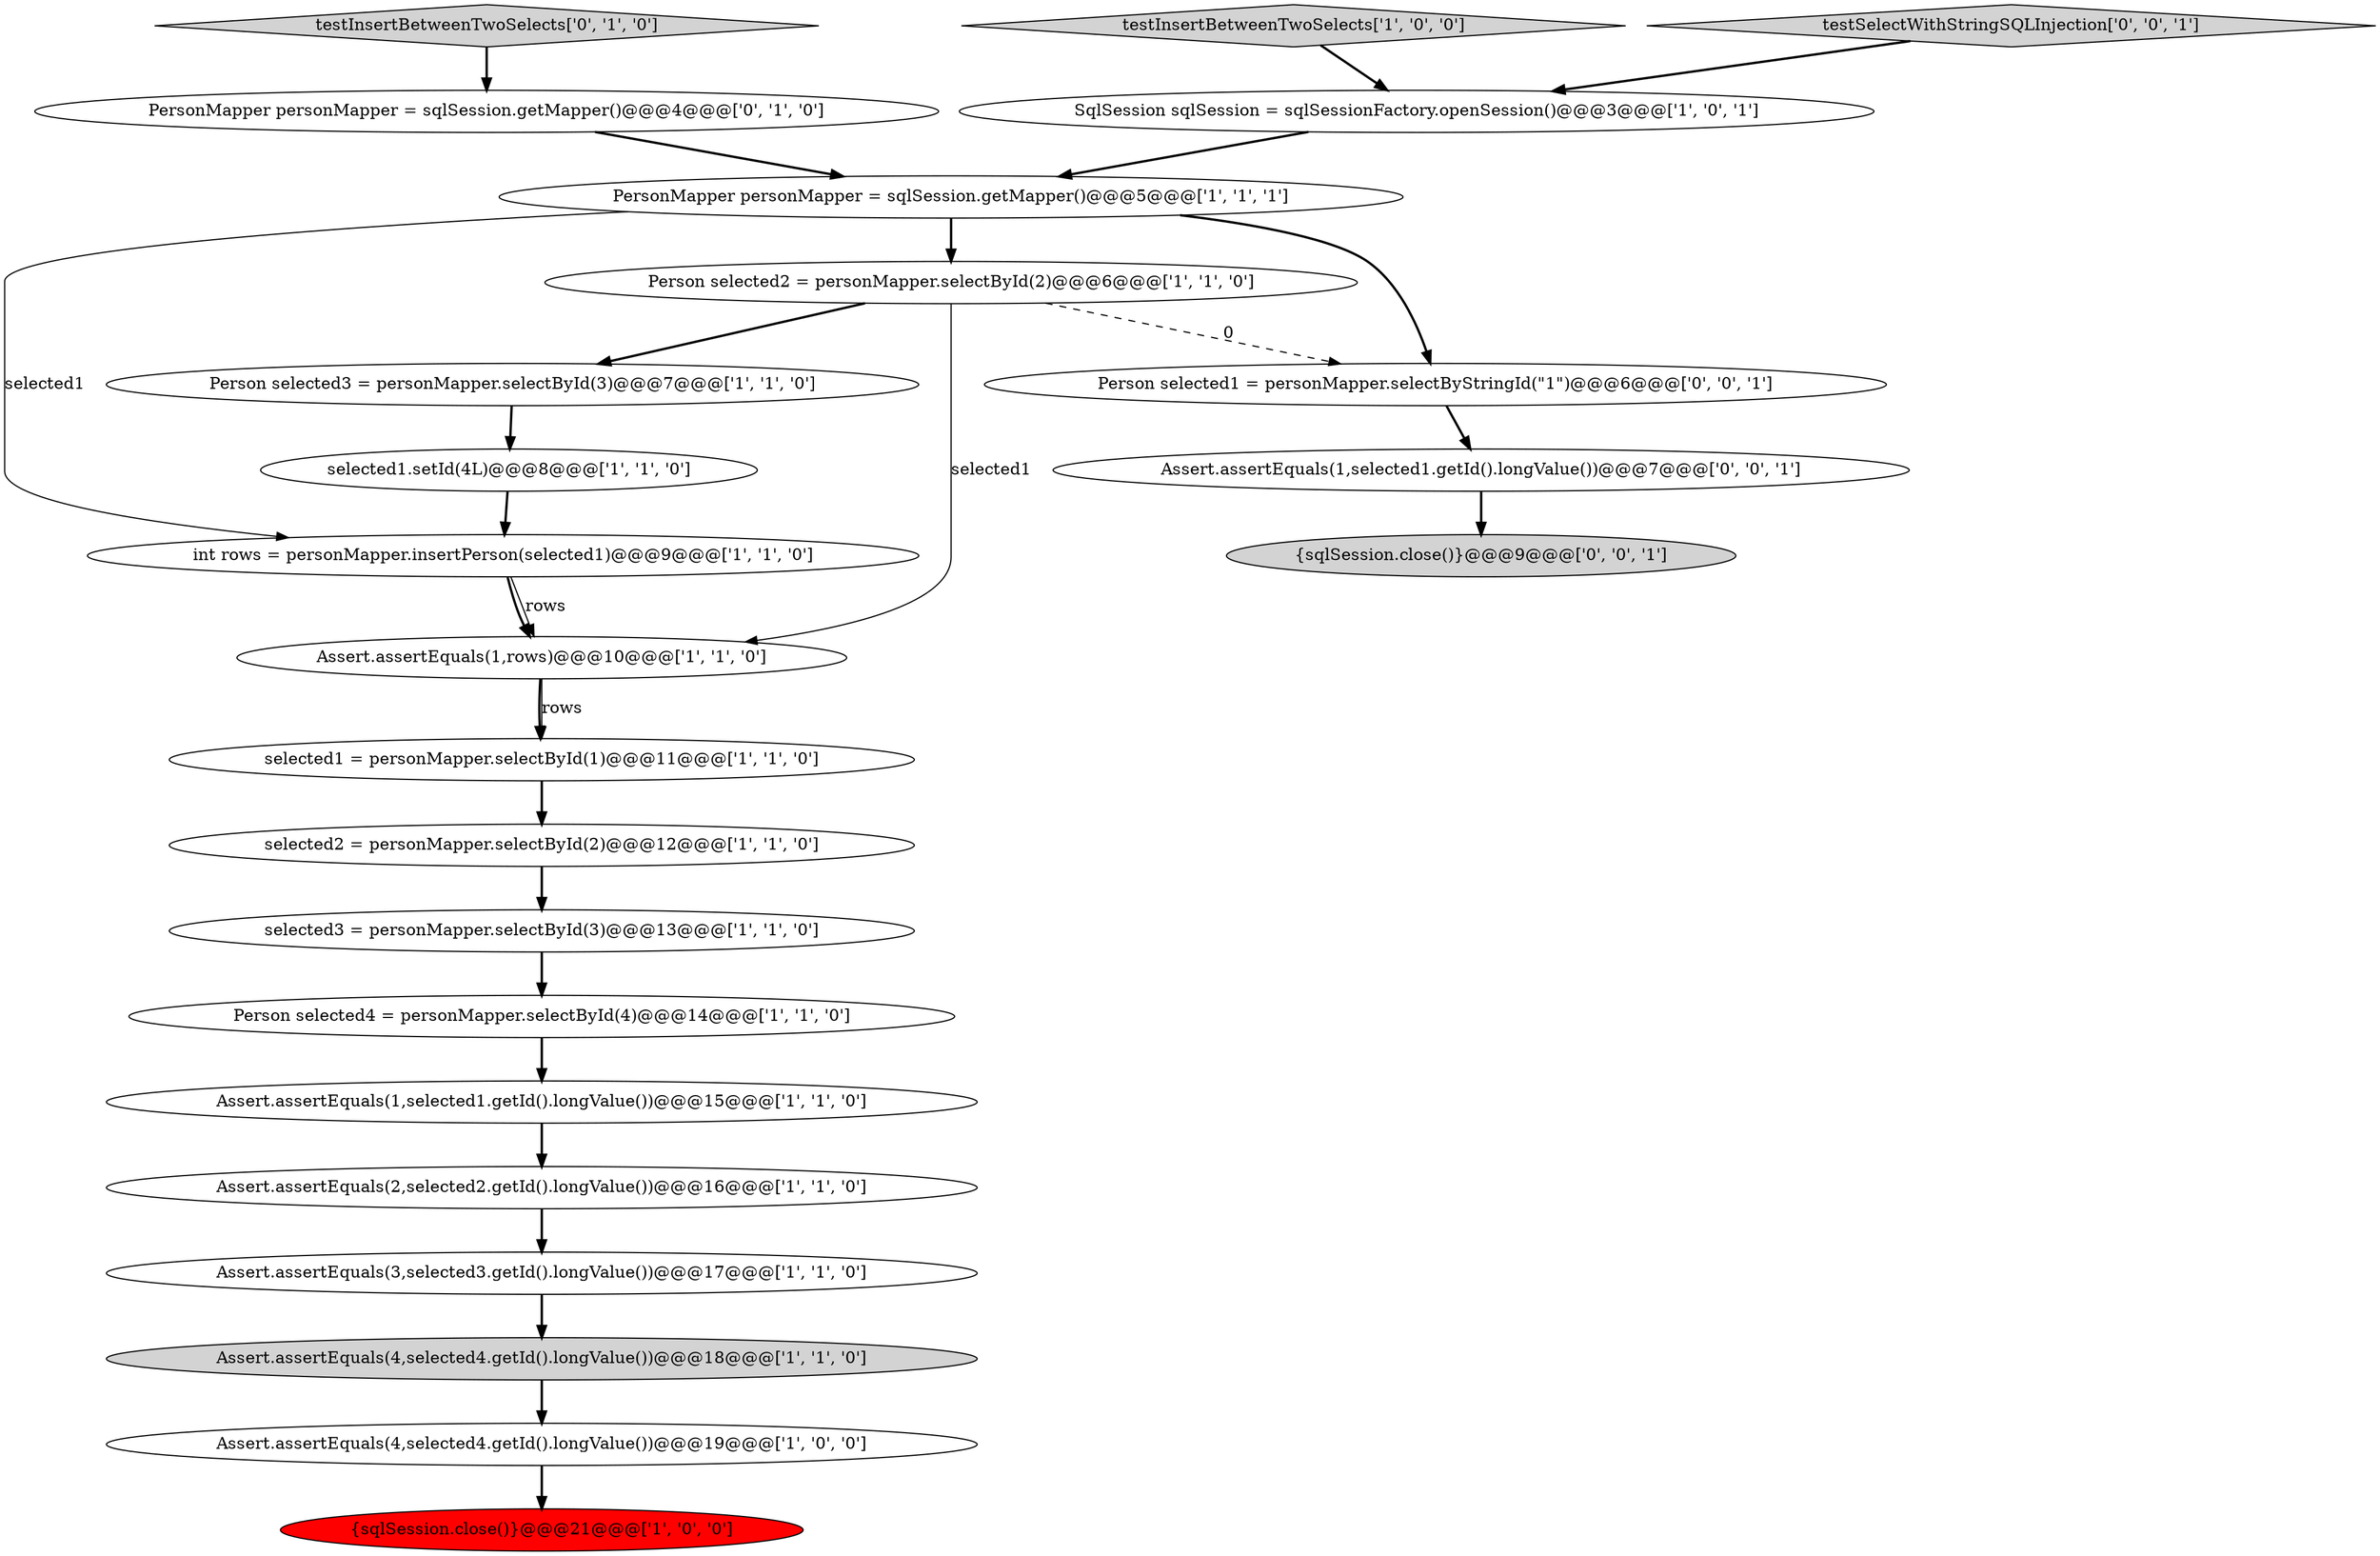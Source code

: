 digraph {
0 [style = filled, label = "Person selected3 = personMapper.selectById(3)@@@7@@@['1', '1', '0']", fillcolor = white, shape = ellipse image = "AAA0AAABBB1BBB"];
8 [style = filled, label = "PersonMapper personMapper = sqlSession.getMapper()@@@5@@@['1', '1', '1']", fillcolor = white, shape = ellipse image = "AAA0AAABBB1BBB"];
6 [style = filled, label = "Assert.assertEquals(1,selected1.getId().longValue())@@@15@@@['1', '1', '0']", fillcolor = white, shape = ellipse image = "AAA0AAABBB1BBB"];
4 [style = filled, label = "selected2 = personMapper.selectById(2)@@@12@@@['1', '1', '0']", fillcolor = white, shape = ellipse image = "AAA0AAABBB1BBB"];
12 [style = filled, label = "testInsertBetweenTwoSelects['1', '0', '0']", fillcolor = lightgray, shape = diamond image = "AAA0AAABBB1BBB"];
10 [style = filled, label = "int rows = personMapper.insertPerson(selected1)@@@9@@@['1', '1', '0']", fillcolor = white, shape = ellipse image = "AAA0AAABBB1BBB"];
15 [style = filled, label = "Assert.assertEquals(1,rows)@@@10@@@['1', '1', '0']", fillcolor = white, shape = ellipse image = "AAA0AAABBB1BBB"];
9 [style = filled, label = "Person selected2 = personMapper.selectById(2)@@@6@@@['1', '1', '0']", fillcolor = white, shape = ellipse image = "AAA0AAABBB1BBB"];
2 [style = filled, label = "Assert.assertEquals(3,selected3.getId().longValue())@@@17@@@['1', '1', '0']", fillcolor = white, shape = ellipse image = "AAA0AAABBB1BBB"];
22 [style = filled, label = "Person selected1 = personMapper.selectByStringId(\"1\")@@@6@@@['0', '0', '1']", fillcolor = white, shape = ellipse image = "AAA0AAABBB3BBB"];
5 [style = filled, label = "Assert.assertEquals(4,selected4.getId().longValue())@@@19@@@['1', '0', '0']", fillcolor = white, shape = ellipse image = "AAA0AAABBB1BBB"];
18 [style = filled, label = "PersonMapper personMapper = sqlSession.getMapper()@@@4@@@['0', '1', '0']", fillcolor = white, shape = ellipse image = "AAA0AAABBB2BBB"];
3 [style = filled, label = "Assert.assertEquals(4,selected4.getId().longValue())@@@18@@@['1', '1', '0']", fillcolor = lightgray, shape = ellipse image = "AAA0AAABBB1BBB"];
20 [style = filled, label = "Assert.assertEquals(1,selected1.getId().longValue())@@@7@@@['0', '0', '1']", fillcolor = white, shape = ellipse image = "AAA0AAABBB3BBB"];
11 [style = filled, label = "selected1.setId(4L)@@@8@@@['1', '1', '0']", fillcolor = white, shape = ellipse image = "AAA0AAABBB1BBB"];
23 [style = filled, label = "testSelectWithStringSQLInjection['0', '0', '1']", fillcolor = lightgray, shape = diamond image = "AAA0AAABBB3BBB"];
14 [style = filled, label = "selected3 = personMapper.selectById(3)@@@13@@@['1', '1', '0']", fillcolor = white, shape = ellipse image = "AAA0AAABBB1BBB"];
7 [style = filled, label = "Assert.assertEquals(2,selected2.getId().longValue())@@@16@@@['1', '1', '0']", fillcolor = white, shape = ellipse image = "AAA0AAABBB1BBB"];
19 [style = filled, label = "testInsertBetweenTwoSelects['0', '1', '0']", fillcolor = lightgray, shape = diamond image = "AAA0AAABBB2BBB"];
21 [style = filled, label = "{sqlSession.close()}@@@9@@@['0', '0', '1']", fillcolor = lightgray, shape = ellipse image = "AAA0AAABBB3BBB"];
17 [style = filled, label = "SqlSession sqlSession = sqlSessionFactory.openSession()@@@3@@@['1', '0', '1']", fillcolor = white, shape = ellipse image = "AAA0AAABBB1BBB"];
1 [style = filled, label = "Person selected4 = personMapper.selectById(4)@@@14@@@['1', '1', '0']", fillcolor = white, shape = ellipse image = "AAA0AAABBB1BBB"];
16 [style = filled, label = "{sqlSession.close()}@@@21@@@['1', '0', '0']", fillcolor = red, shape = ellipse image = "AAA1AAABBB1BBB"];
13 [style = filled, label = "selected1 = personMapper.selectById(1)@@@11@@@['1', '1', '0']", fillcolor = white, shape = ellipse image = "AAA0AAABBB1BBB"];
17->8 [style = bold, label=""];
4->14 [style = bold, label=""];
15->13 [style = bold, label=""];
19->18 [style = bold, label=""];
15->13 [style = solid, label="rows"];
10->15 [style = bold, label=""];
9->0 [style = bold, label=""];
10->15 [style = solid, label="rows"];
2->3 [style = bold, label=""];
12->17 [style = bold, label=""];
0->11 [style = bold, label=""];
9->22 [style = dashed, label="0"];
14->1 [style = bold, label=""];
8->22 [style = bold, label=""];
9->15 [style = solid, label="selected1"];
20->21 [style = bold, label=""];
5->16 [style = bold, label=""];
3->5 [style = bold, label=""];
1->6 [style = bold, label=""];
22->20 [style = bold, label=""];
11->10 [style = bold, label=""];
7->2 [style = bold, label=""];
8->9 [style = bold, label=""];
23->17 [style = bold, label=""];
18->8 [style = bold, label=""];
6->7 [style = bold, label=""];
8->10 [style = solid, label="selected1"];
13->4 [style = bold, label=""];
}
